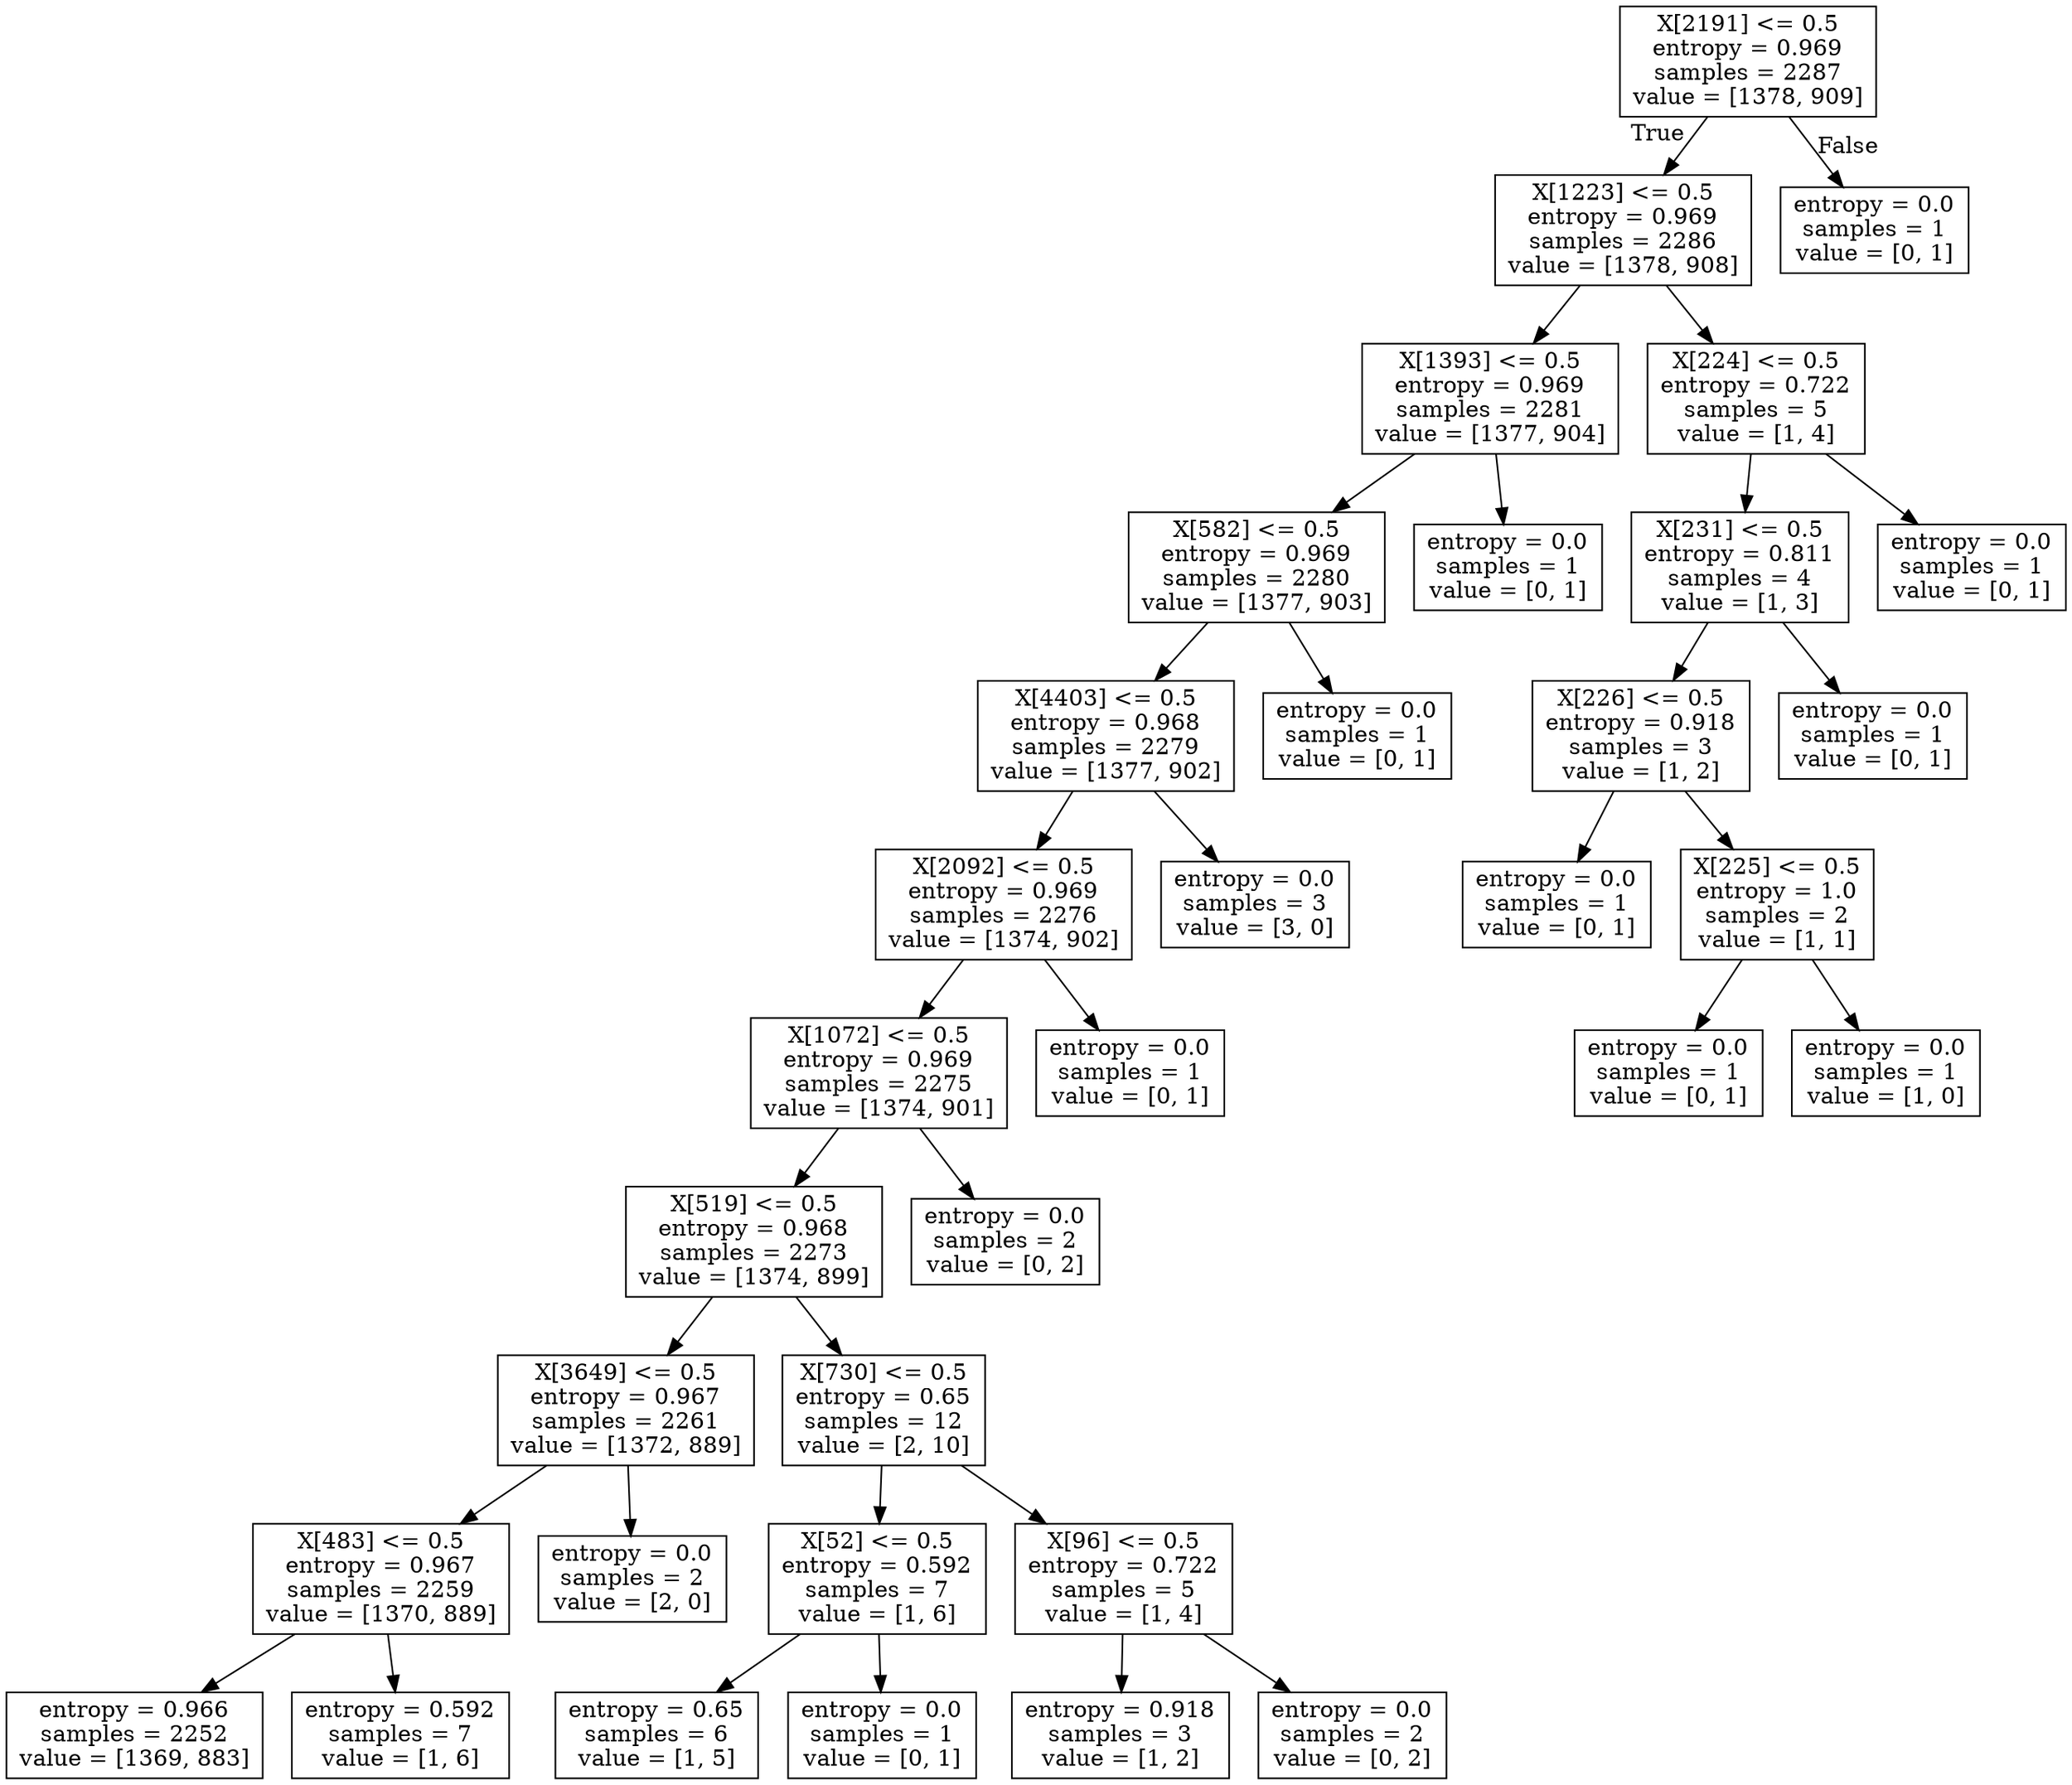 digraph Tree {
node [shape=box] ;
0 [label="X[2191] <= 0.5\nentropy = 0.969\nsamples = 2287\nvalue = [1378, 909]"] ;
1 [label="X[1223] <= 0.5\nentropy = 0.969\nsamples = 2286\nvalue = [1378, 908]"] ;
0 -> 1 [labeldistance=2.5, labelangle=45, headlabel="True"] ;
2 [label="X[1393] <= 0.5\nentropy = 0.969\nsamples = 2281\nvalue = [1377, 904]"] ;
1 -> 2 ;
3 [label="X[582] <= 0.5\nentropy = 0.969\nsamples = 2280\nvalue = [1377, 903]"] ;
2 -> 3 ;
4 [label="X[4403] <= 0.5\nentropy = 0.968\nsamples = 2279\nvalue = [1377, 902]"] ;
3 -> 4 ;
5 [label="X[2092] <= 0.5\nentropy = 0.969\nsamples = 2276\nvalue = [1374, 902]"] ;
4 -> 5 ;
6 [label="X[1072] <= 0.5\nentropy = 0.969\nsamples = 2275\nvalue = [1374, 901]"] ;
5 -> 6 ;
7 [label="X[519] <= 0.5\nentropy = 0.968\nsamples = 2273\nvalue = [1374, 899]"] ;
6 -> 7 ;
8 [label="X[3649] <= 0.5\nentropy = 0.967\nsamples = 2261\nvalue = [1372, 889]"] ;
7 -> 8 ;
9 [label="X[483] <= 0.5\nentropy = 0.967\nsamples = 2259\nvalue = [1370, 889]"] ;
8 -> 9 ;
10 [label="entropy = 0.966\nsamples = 2252\nvalue = [1369, 883]"] ;
9 -> 10 ;
11 [label="entropy = 0.592\nsamples = 7\nvalue = [1, 6]"] ;
9 -> 11 ;
12 [label="entropy = 0.0\nsamples = 2\nvalue = [2, 0]"] ;
8 -> 12 ;
13 [label="X[730] <= 0.5\nentropy = 0.65\nsamples = 12\nvalue = [2, 10]"] ;
7 -> 13 ;
14 [label="X[52] <= 0.5\nentropy = 0.592\nsamples = 7\nvalue = [1, 6]"] ;
13 -> 14 ;
15 [label="entropy = 0.65\nsamples = 6\nvalue = [1, 5]"] ;
14 -> 15 ;
16 [label="entropy = 0.0\nsamples = 1\nvalue = [0, 1]"] ;
14 -> 16 ;
17 [label="X[96] <= 0.5\nentropy = 0.722\nsamples = 5\nvalue = [1, 4]"] ;
13 -> 17 ;
18 [label="entropy = 0.918\nsamples = 3\nvalue = [1, 2]"] ;
17 -> 18 ;
19 [label="entropy = 0.0\nsamples = 2\nvalue = [0, 2]"] ;
17 -> 19 ;
20 [label="entropy = 0.0\nsamples = 2\nvalue = [0, 2]"] ;
6 -> 20 ;
21 [label="entropy = 0.0\nsamples = 1\nvalue = [0, 1]"] ;
5 -> 21 ;
22 [label="entropy = 0.0\nsamples = 3\nvalue = [3, 0]"] ;
4 -> 22 ;
23 [label="entropy = 0.0\nsamples = 1\nvalue = [0, 1]"] ;
3 -> 23 ;
24 [label="entropy = 0.0\nsamples = 1\nvalue = [0, 1]"] ;
2 -> 24 ;
25 [label="X[224] <= 0.5\nentropy = 0.722\nsamples = 5\nvalue = [1, 4]"] ;
1 -> 25 ;
26 [label="X[231] <= 0.5\nentropy = 0.811\nsamples = 4\nvalue = [1, 3]"] ;
25 -> 26 ;
27 [label="X[226] <= 0.5\nentropy = 0.918\nsamples = 3\nvalue = [1, 2]"] ;
26 -> 27 ;
28 [label="entropy = 0.0\nsamples = 1\nvalue = [0, 1]"] ;
27 -> 28 ;
29 [label="X[225] <= 0.5\nentropy = 1.0\nsamples = 2\nvalue = [1, 1]"] ;
27 -> 29 ;
30 [label="entropy = 0.0\nsamples = 1\nvalue = [0, 1]"] ;
29 -> 30 ;
31 [label="entropy = 0.0\nsamples = 1\nvalue = [1, 0]"] ;
29 -> 31 ;
32 [label="entropy = 0.0\nsamples = 1\nvalue = [0, 1]"] ;
26 -> 32 ;
33 [label="entropy = 0.0\nsamples = 1\nvalue = [0, 1]"] ;
25 -> 33 ;
34 [label="entropy = 0.0\nsamples = 1\nvalue = [0, 1]"] ;
0 -> 34 [labeldistance=2.5, labelangle=-45, headlabel="False"] ;
}